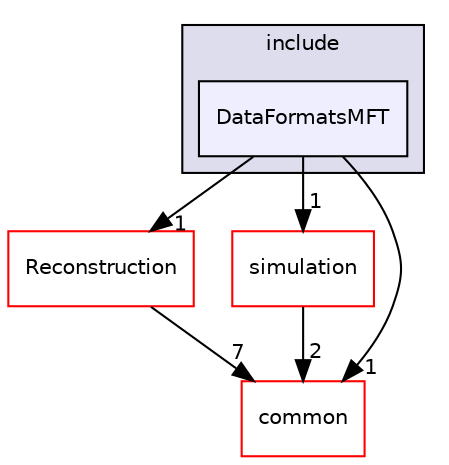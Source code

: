 digraph "/home/travis/build/AliceO2Group/AliceO2/DataFormats/Detectors/ITSMFT/MFT/include/DataFormatsMFT" {
  bgcolor=transparent;
  compound=true
  node [ fontsize="10", fontname="Helvetica"];
  edge [ labelfontsize="10", labelfontname="Helvetica"];
  subgraph clusterdir_eb970d2ac00ce12d8b982d15b47bc8a9 {
    graph [ bgcolor="#ddddee", pencolor="black", label="include" fontname="Helvetica", fontsize="10", URL="dir_eb970d2ac00ce12d8b982d15b47bc8a9.html"]
  dir_4f7dc14960cf0c541d7416d7271d32cf [shape=box, label="DataFormatsMFT", style="filled", fillcolor="#eeeeff", pencolor="black", URL="dir_4f7dc14960cf0c541d7416d7271d32cf.html"];
  }
  dir_d269712cc31e133b892a3b3f6424741a [shape=box label="Reconstruction" color="red" URL="dir_d269712cc31e133b892a3b3f6424741a.html"];
  dir_047746f9f311f49446db9474b7431d0d [shape=box label="simulation" color="red" URL="dir_047746f9f311f49446db9474b7431d0d.html"];
  dir_7924ba4398ae4560cd37376e44666c6d [shape=box label="common" color="red" URL="dir_7924ba4398ae4560cd37376e44666c6d.html"];
  dir_d269712cc31e133b892a3b3f6424741a->dir_7924ba4398ae4560cd37376e44666c6d [headlabel="7", labeldistance=1.5 headhref="dir_000244_000089.html"];
  dir_047746f9f311f49446db9474b7431d0d->dir_7924ba4398ae4560cd37376e44666c6d [headlabel="2", labeldistance=1.5 headhref="dir_000253_000089.html"];
  dir_4f7dc14960cf0c541d7416d7271d32cf->dir_d269712cc31e133b892a3b3f6424741a [headlabel="1", labeldistance=1.5 headhref="dir_000242_000244.html"];
  dir_4f7dc14960cf0c541d7416d7271d32cf->dir_047746f9f311f49446db9474b7431d0d [headlabel="1", labeldistance=1.5 headhref="dir_000242_000253.html"];
  dir_4f7dc14960cf0c541d7416d7271d32cf->dir_7924ba4398ae4560cd37376e44666c6d [headlabel="1", labeldistance=1.5 headhref="dir_000242_000089.html"];
}

